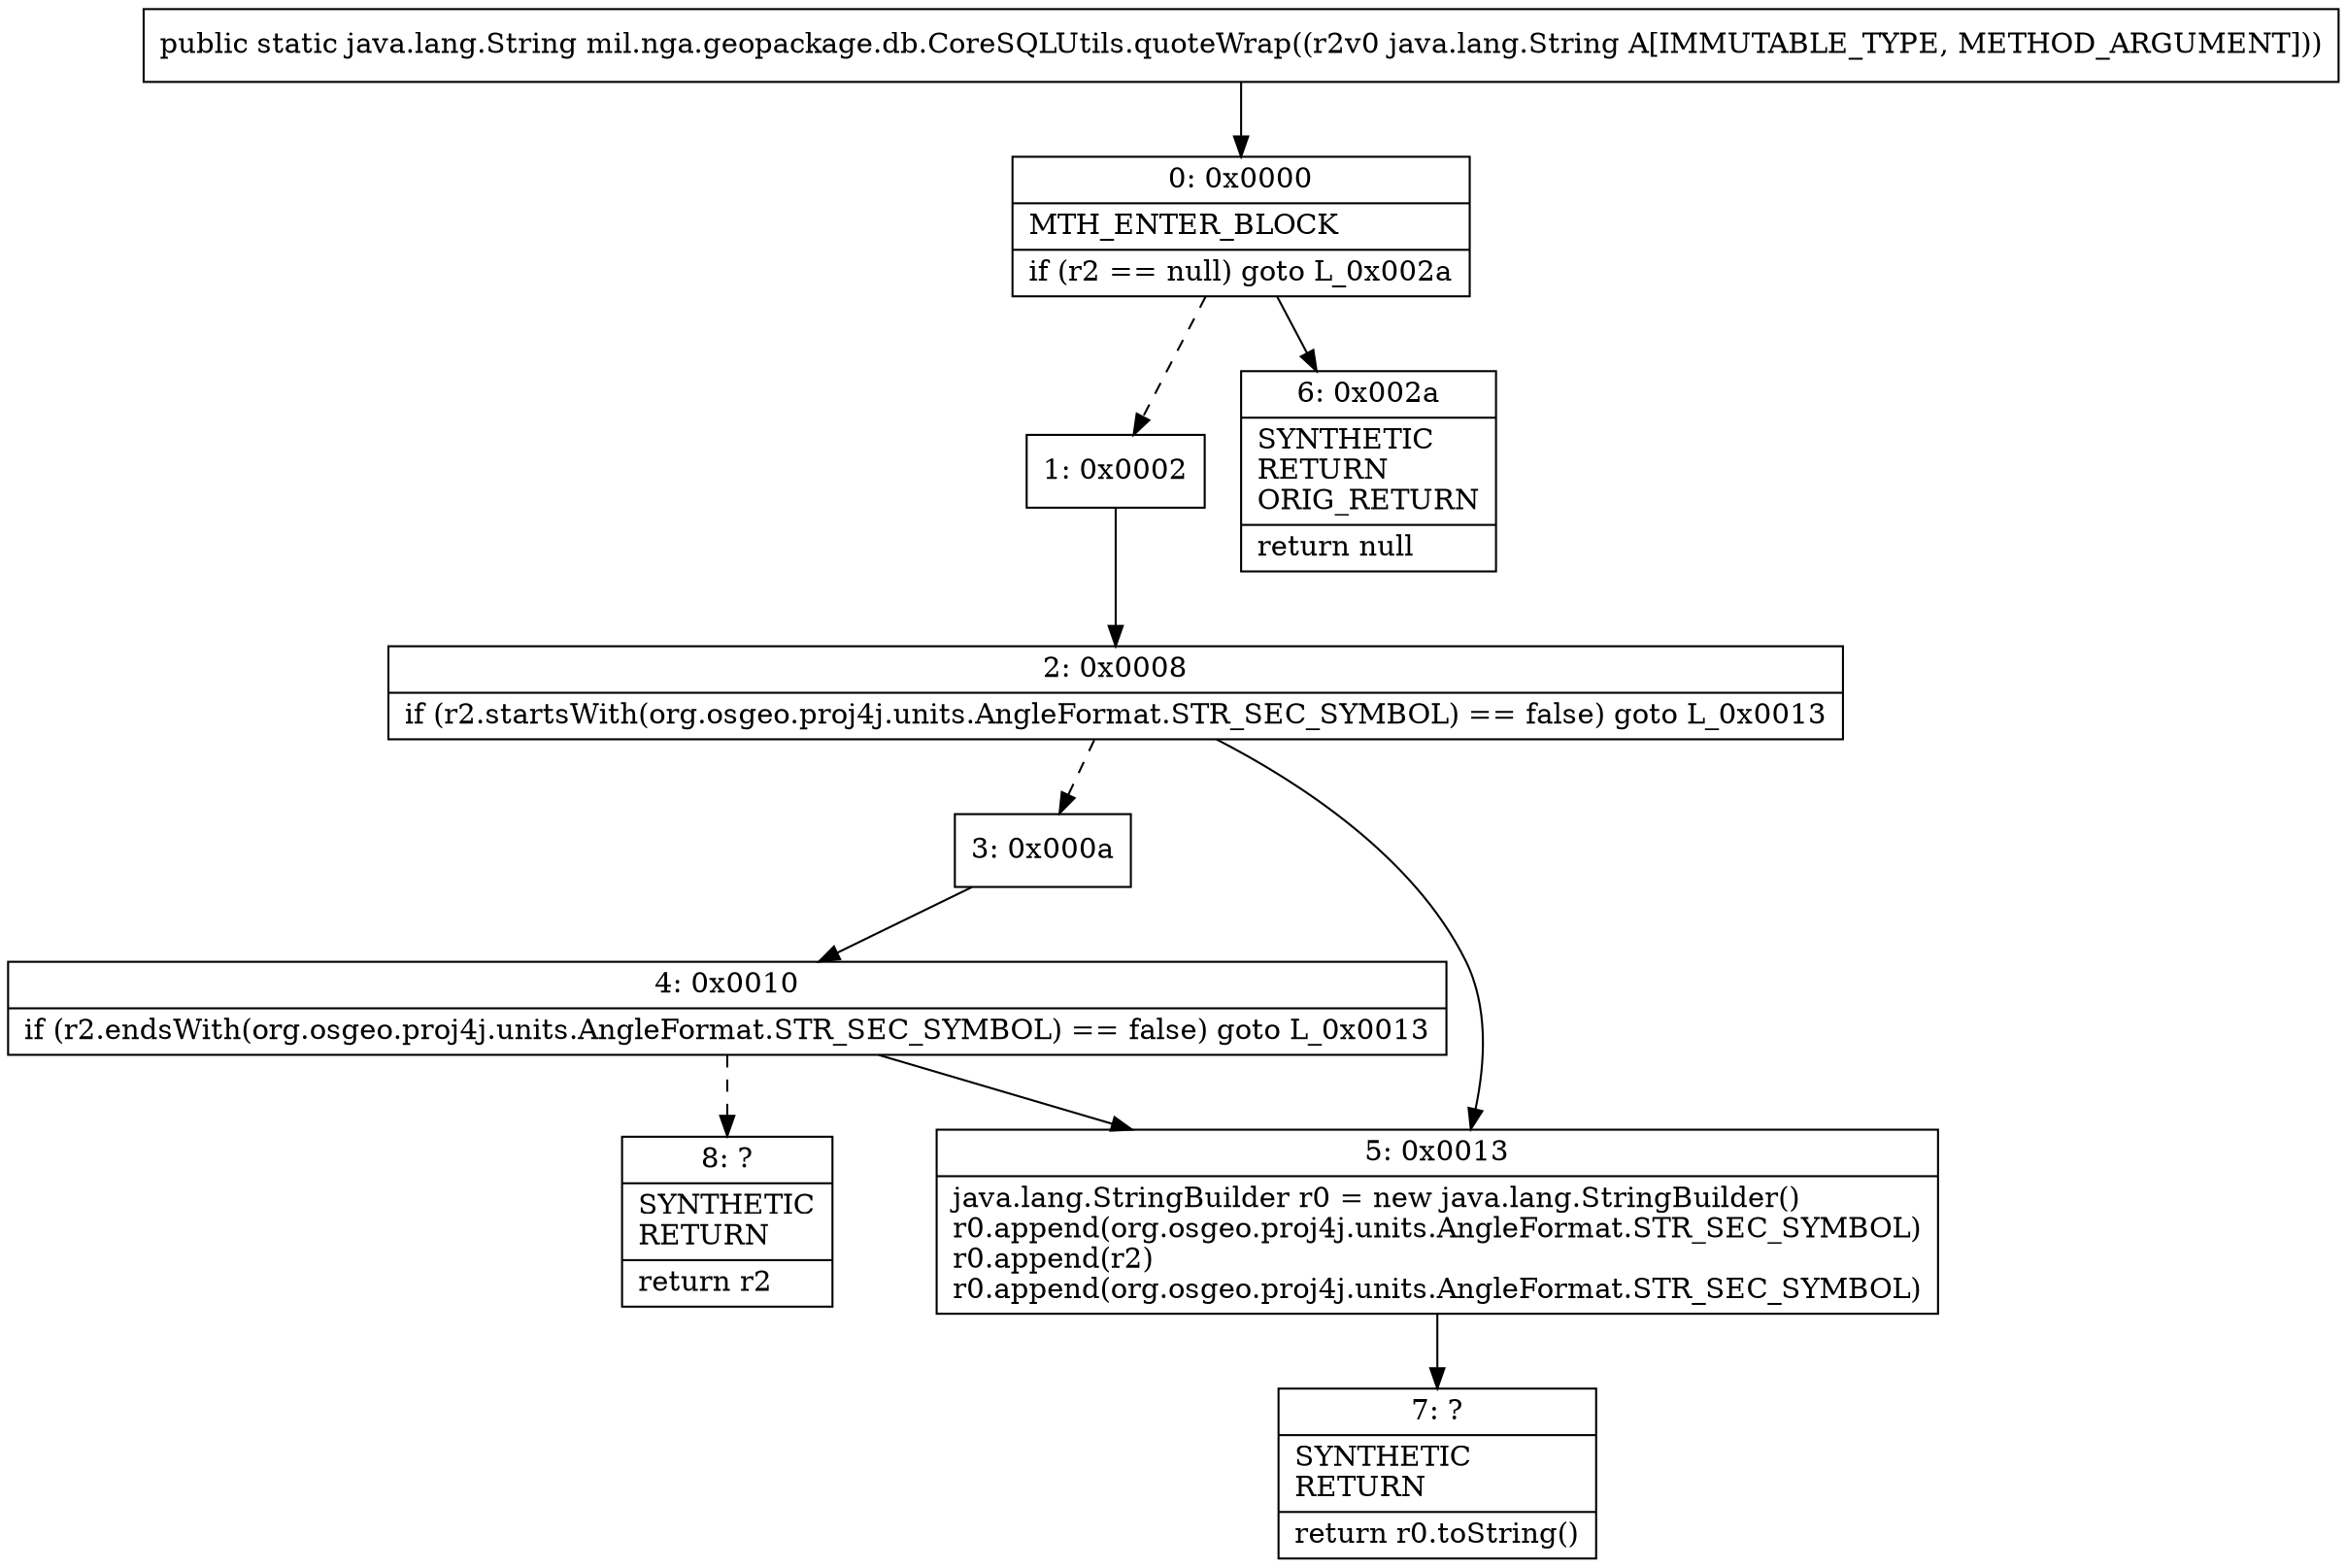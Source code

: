 digraph "CFG formil.nga.geopackage.db.CoreSQLUtils.quoteWrap(Ljava\/lang\/String;)Ljava\/lang\/String;" {
Node_0 [shape=record,label="{0\:\ 0x0000|MTH_ENTER_BLOCK\l|if (r2 == null) goto L_0x002a\l}"];
Node_1 [shape=record,label="{1\:\ 0x0002}"];
Node_2 [shape=record,label="{2\:\ 0x0008|if (r2.startsWith(org.osgeo.proj4j.units.AngleFormat.STR_SEC_SYMBOL) == false) goto L_0x0013\l}"];
Node_3 [shape=record,label="{3\:\ 0x000a}"];
Node_4 [shape=record,label="{4\:\ 0x0010|if (r2.endsWith(org.osgeo.proj4j.units.AngleFormat.STR_SEC_SYMBOL) == false) goto L_0x0013\l}"];
Node_5 [shape=record,label="{5\:\ 0x0013|java.lang.StringBuilder r0 = new java.lang.StringBuilder()\lr0.append(org.osgeo.proj4j.units.AngleFormat.STR_SEC_SYMBOL)\lr0.append(r2)\lr0.append(org.osgeo.proj4j.units.AngleFormat.STR_SEC_SYMBOL)\l}"];
Node_6 [shape=record,label="{6\:\ 0x002a|SYNTHETIC\lRETURN\lORIG_RETURN\l|return null\l}"];
Node_7 [shape=record,label="{7\:\ ?|SYNTHETIC\lRETURN\l|return r0.toString()\l}"];
Node_8 [shape=record,label="{8\:\ ?|SYNTHETIC\lRETURN\l|return r2\l}"];
MethodNode[shape=record,label="{public static java.lang.String mil.nga.geopackage.db.CoreSQLUtils.quoteWrap((r2v0 java.lang.String A[IMMUTABLE_TYPE, METHOD_ARGUMENT])) }"];
MethodNode -> Node_0;
Node_0 -> Node_1[style=dashed];
Node_0 -> Node_6;
Node_1 -> Node_2;
Node_2 -> Node_3[style=dashed];
Node_2 -> Node_5;
Node_3 -> Node_4;
Node_4 -> Node_5;
Node_4 -> Node_8[style=dashed];
Node_5 -> Node_7;
}

